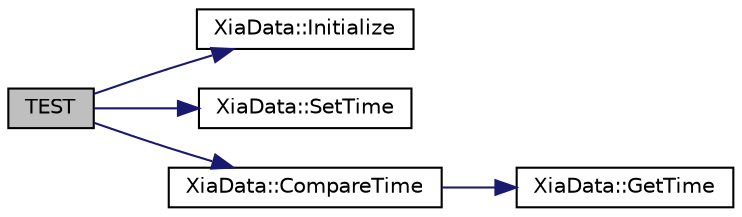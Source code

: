 digraph "TEST"
{
  edge [fontname="Helvetica",fontsize="10",labelfontname="Helvetica",labelfontsize="10"];
  node [fontname="Helvetica",fontsize="10",shape=record];
  rankdir="LR";
  Node1 [label="TEST",height=0.2,width=0.4,color="black", fillcolor="grey75", style="filled", fontcolor="black"];
  Node1 -> Node2 [color="midnightblue",fontsize="10",style="solid",fontname="Helvetica"];
  Node2 [label="XiaData::Initialize",height=0.2,width=0.4,color="black", fillcolor="white", style="filled",URL="$d2/ddd/class_xia_data.html#a4d60bfdab03855cc0b2a0a55e484bf88",tooltip="Initialize all variables and set them to some default values. "];
  Node1 -> Node3 [color="midnightblue",fontsize="10",style="solid",fontname="Helvetica"];
  Node3 [label="XiaData::SetTime",height=0.2,width=0.4,color="black", fillcolor="white", style="filled",URL="$d2/ddd/class_xia_data.html#a45189c3a5409a4f6e1edddf46f78d402",tooltip="Sets the calculated arrival time of the signal. "];
  Node1 -> Node4 [color="midnightblue",fontsize="10",style="solid",fontname="Helvetica"];
  Node4 [label="XiaData::CompareTime",height=0.2,width=0.4,color="black", fillcolor="white", style="filled",URL="$d2/ddd/class_xia_data.html#ab474bcbc4813df18a20e015c76df8db7",tooltip="A method that will compare the times of two XiaData classes this method can be used in conjunction wi..."];
  Node4 -> Node5 [color="midnightblue",fontsize="10",style="solid",fontname="Helvetica"];
  Node5 [label="XiaData::GetTime",height=0.2,width=0.4,color="black", fillcolor="white", style="filled",URL="$d2/ddd/class_xia_data.html#ac11c489cabed7180f6516d724d387a56"];
}
